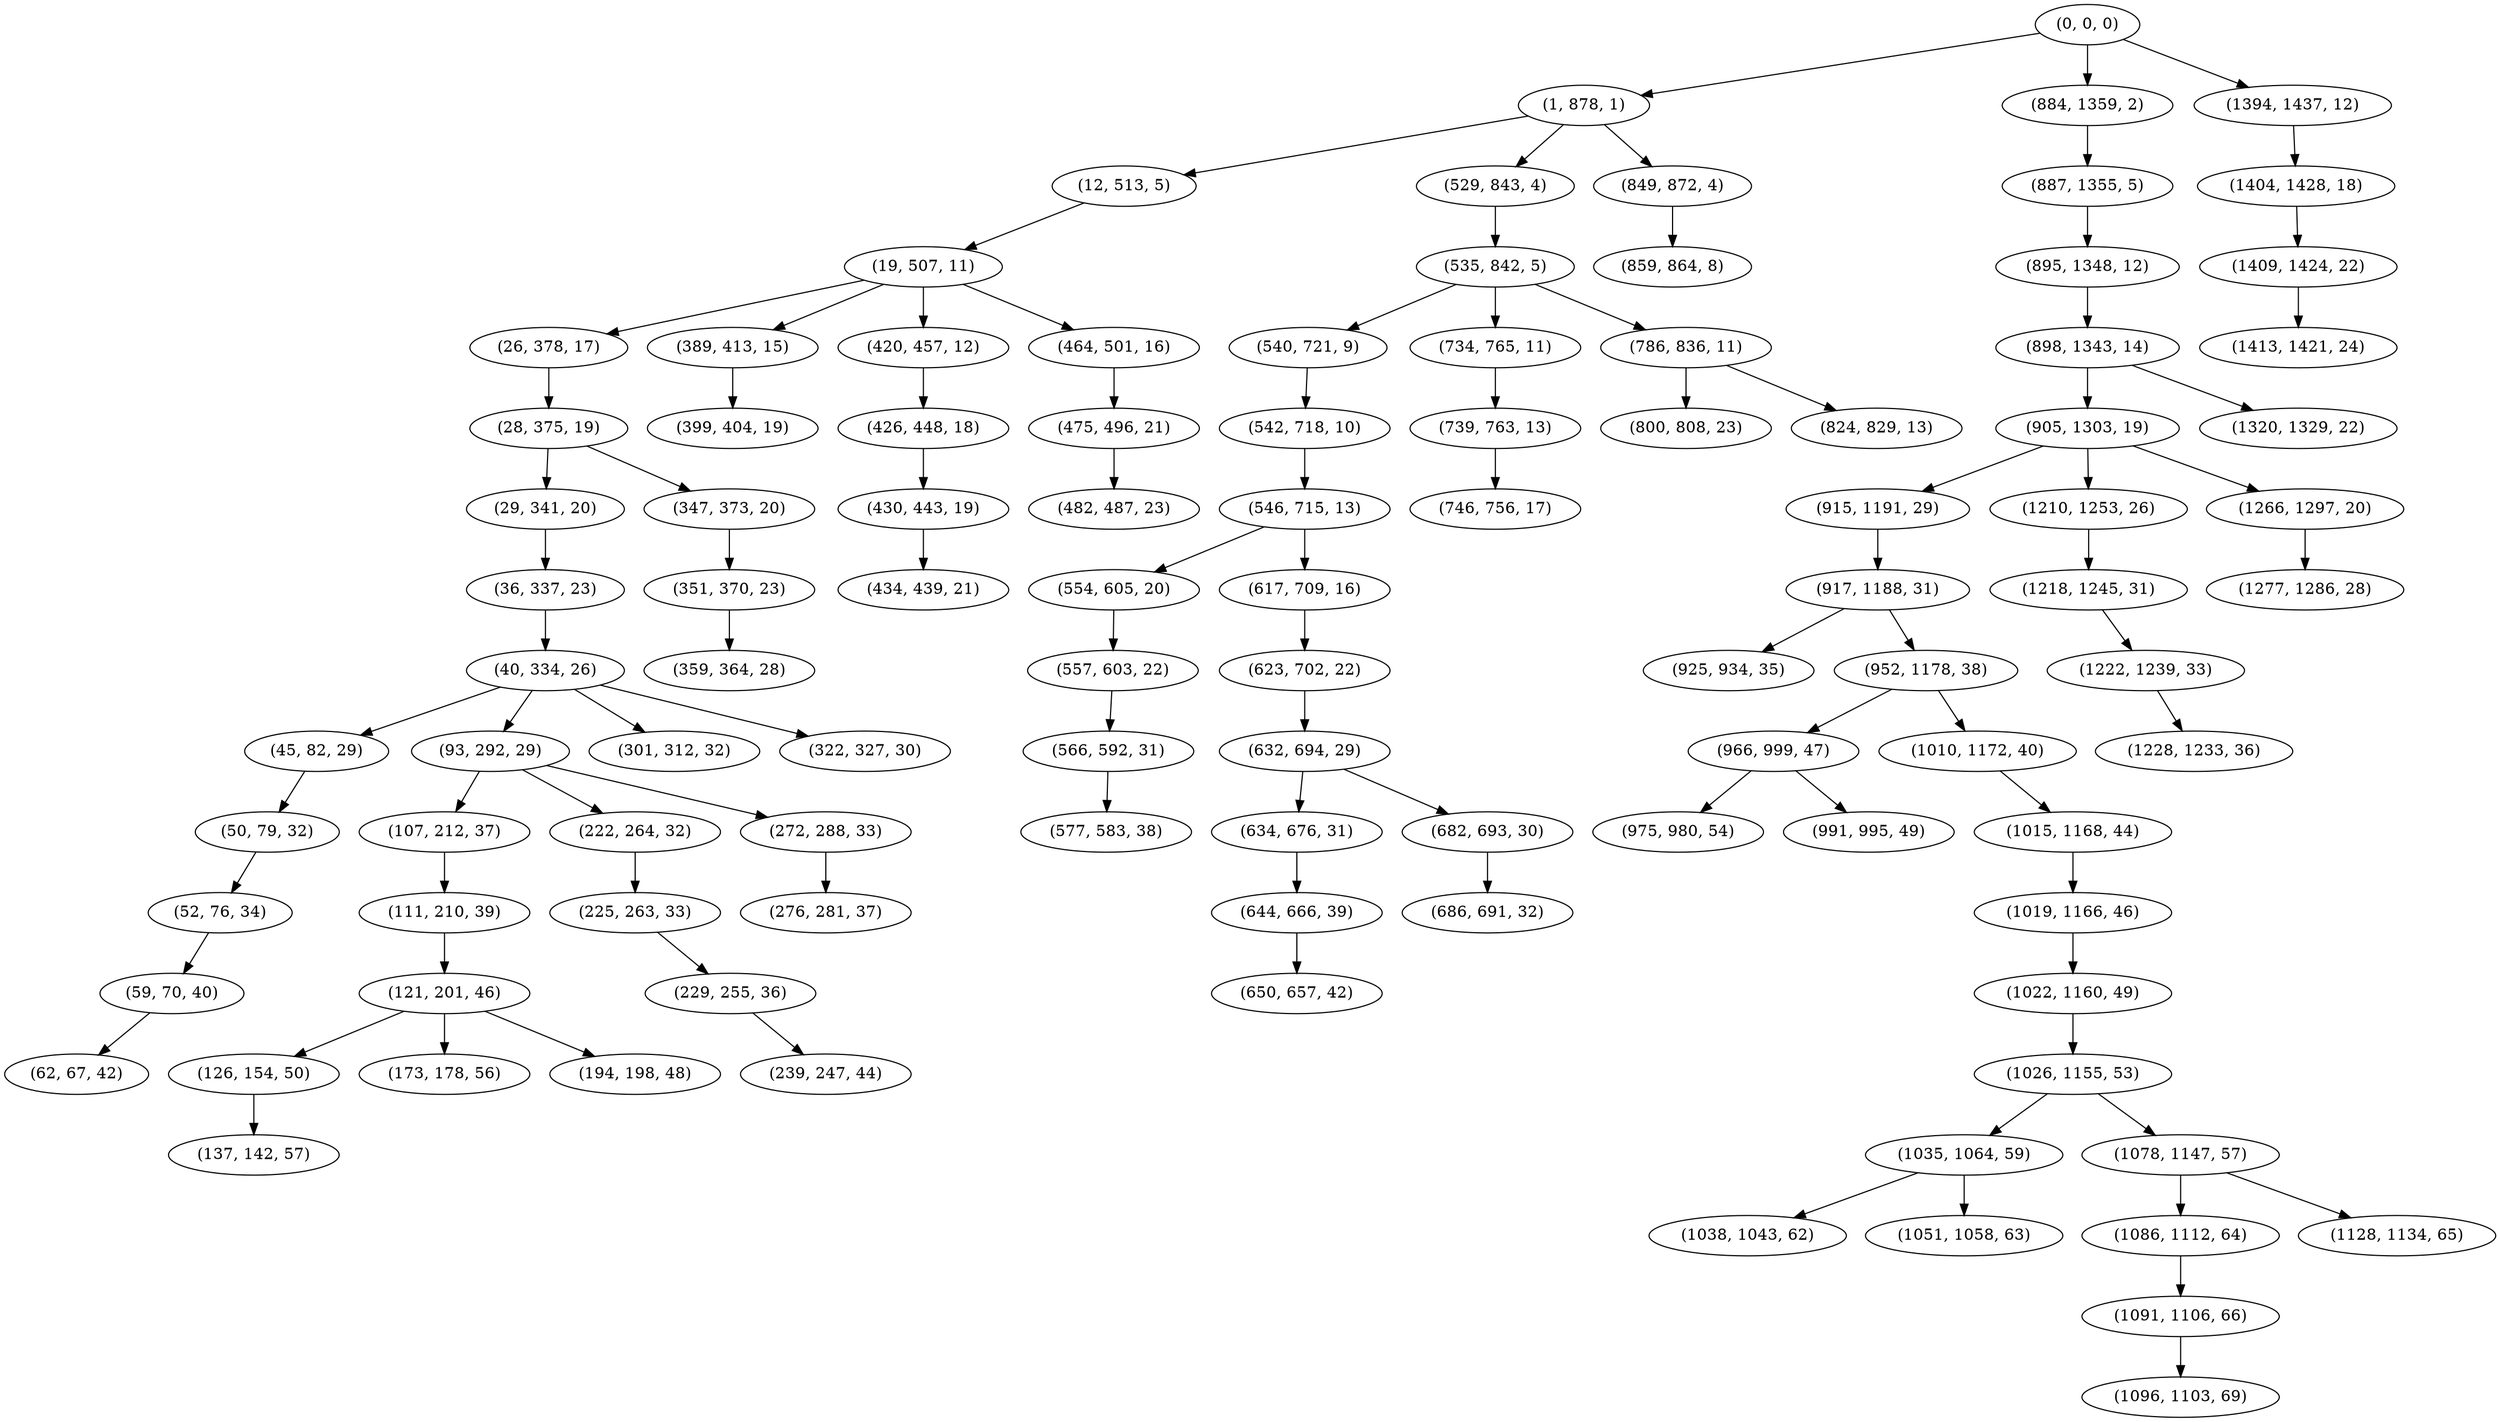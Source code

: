 digraph tree {
    "(0, 0, 0)";
    "(1, 878, 1)";
    "(12, 513, 5)";
    "(19, 507, 11)";
    "(26, 378, 17)";
    "(28, 375, 19)";
    "(29, 341, 20)";
    "(36, 337, 23)";
    "(40, 334, 26)";
    "(45, 82, 29)";
    "(50, 79, 32)";
    "(52, 76, 34)";
    "(59, 70, 40)";
    "(62, 67, 42)";
    "(93, 292, 29)";
    "(107, 212, 37)";
    "(111, 210, 39)";
    "(121, 201, 46)";
    "(126, 154, 50)";
    "(137, 142, 57)";
    "(173, 178, 56)";
    "(194, 198, 48)";
    "(222, 264, 32)";
    "(225, 263, 33)";
    "(229, 255, 36)";
    "(239, 247, 44)";
    "(272, 288, 33)";
    "(276, 281, 37)";
    "(301, 312, 32)";
    "(322, 327, 30)";
    "(347, 373, 20)";
    "(351, 370, 23)";
    "(359, 364, 28)";
    "(389, 413, 15)";
    "(399, 404, 19)";
    "(420, 457, 12)";
    "(426, 448, 18)";
    "(430, 443, 19)";
    "(434, 439, 21)";
    "(464, 501, 16)";
    "(475, 496, 21)";
    "(482, 487, 23)";
    "(529, 843, 4)";
    "(535, 842, 5)";
    "(540, 721, 9)";
    "(542, 718, 10)";
    "(546, 715, 13)";
    "(554, 605, 20)";
    "(557, 603, 22)";
    "(566, 592, 31)";
    "(577, 583, 38)";
    "(617, 709, 16)";
    "(623, 702, 22)";
    "(632, 694, 29)";
    "(634, 676, 31)";
    "(644, 666, 39)";
    "(650, 657, 42)";
    "(682, 693, 30)";
    "(686, 691, 32)";
    "(734, 765, 11)";
    "(739, 763, 13)";
    "(746, 756, 17)";
    "(786, 836, 11)";
    "(800, 808, 23)";
    "(824, 829, 13)";
    "(849, 872, 4)";
    "(859, 864, 8)";
    "(884, 1359, 2)";
    "(887, 1355, 5)";
    "(895, 1348, 12)";
    "(898, 1343, 14)";
    "(905, 1303, 19)";
    "(915, 1191, 29)";
    "(917, 1188, 31)";
    "(925, 934, 35)";
    "(952, 1178, 38)";
    "(966, 999, 47)";
    "(975, 980, 54)";
    "(991, 995, 49)";
    "(1010, 1172, 40)";
    "(1015, 1168, 44)";
    "(1019, 1166, 46)";
    "(1022, 1160, 49)";
    "(1026, 1155, 53)";
    "(1035, 1064, 59)";
    "(1038, 1043, 62)";
    "(1051, 1058, 63)";
    "(1078, 1147, 57)";
    "(1086, 1112, 64)";
    "(1091, 1106, 66)";
    "(1096, 1103, 69)";
    "(1128, 1134, 65)";
    "(1210, 1253, 26)";
    "(1218, 1245, 31)";
    "(1222, 1239, 33)";
    "(1228, 1233, 36)";
    "(1266, 1297, 20)";
    "(1277, 1286, 28)";
    "(1320, 1329, 22)";
    "(1394, 1437, 12)";
    "(1404, 1428, 18)";
    "(1409, 1424, 22)";
    "(1413, 1421, 24)";
    "(0, 0, 0)" -> "(1, 878, 1)";
    "(0, 0, 0)" -> "(884, 1359, 2)";
    "(0, 0, 0)" -> "(1394, 1437, 12)";
    "(1, 878, 1)" -> "(12, 513, 5)";
    "(1, 878, 1)" -> "(529, 843, 4)";
    "(1, 878, 1)" -> "(849, 872, 4)";
    "(12, 513, 5)" -> "(19, 507, 11)";
    "(19, 507, 11)" -> "(26, 378, 17)";
    "(19, 507, 11)" -> "(389, 413, 15)";
    "(19, 507, 11)" -> "(420, 457, 12)";
    "(19, 507, 11)" -> "(464, 501, 16)";
    "(26, 378, 17)" -> "(28, 375, 19)";
    "(28, 375, 19)" -> "(29, 341, 20)";
    "(28, 375, 19)" -> "(347, 373, 20)";
    "(29, 341, 20)" -> "(36, 337, 23)";
    "(36, 337, 23)" -> "(40, 334, 26)";
    "(40, 334, 26)" -> "(45, 82, 29)";
    "(40, 334, 26)" -> "(93, 292, 29)";
    "(40, 334, 26)" -> "(301, 312, 32)";
    "(40, 334, 26)" -> "(322, 327, 30)";
    "(45, 82, 29)" -> "(50, 79, 32)";
    "(50, 79, 32)" -> "(52, 76, 34)";
    "(52, 76, 34)" -> "(59, 70, 40)";
    "(59, 70, 40)" -> "(62, 67, 42)";
    "(93, 292, 29)" -> "(107, 212, 37)";
    "(93, 292, 29)" -> "(222, 264, 32)";
    "(93, 292, 29)" -> "(272, 288, 33)";
    "(107, 212, 37)" -> "(111, 210, 39)";
    "(111, 210, 39)" -> "(121, 201, 46)";
    "(121, 201, 46)" -> "(126, 154, 50)";
    "(121, 201, 46)" -> "(173, 178, 56)";
    "(121, 201, 46)" -> "(194, 198, 48)";
    "(126, 154, 50)" -> "(137, 142, 57)";
    "(222, 264, 32)" -> "(225, 263, 33)";
    "(225, 263, 33)" -> "(229, 255, 36)";
    "(229, 255, 36)" -> "(239, 247, 44)";
    "(272, 288, 33)" -> "(276, 281, 37)";
    "(347, 373, 20)" -> "(351, 370, 23)";
    "(351, 370, 23)" -> "(359, 364, 28)";
    "(389, 413, 15)" -> "(399, 404, 19)";
    "(420, 457, 12)" -> "(426, 448, 18)";
    "(426, 448, 18)" -> "(430, 443, 19)";
    "(430, 443, 19)" -> "(434, 439, 21)";
    "(464, 501, 16)" -> "(475, 496, 21)";
    "(475, 496, 21)" -> "(482, 487, 23)";
    "(529, 843, 4)" -> "(535, 842, 5)";
    "(535, 842, 5)" -> "(540, 721, 9)";
    "(535, 842, 5)" -> "(734, 765, 11)";
    "(535, 842, 5)" -> "(786, 836, 11)";
    "(540, 721, 9)" -> "(542, 718, 10)";
    "(542, 718, 10)" -> "(546, 715, 13)";
    "(546, 715, 13)" -> "(554, 605, 20)";
    "(546, 715, 13)" -> "(617, 709, 16)";
    "(554, 605, 20)" -> "(557, 603, 22)";
    "(557, 603, 22)" -> "(566, 592, 31)";
    "(566, 592, 31)" -> "(577, 583, 38)";
    "(617, 709, 16)" -> "(623, 702, 22)";
    "(623, 702, 22)" -> "(632, 694, 29)";
    "(632, 694, 29)" -> "(634, 676, 31)";
    "(632, 694, 29)" -> "(682, 693, 30)";
    "(634, 676, 31)" -> "(644, 666, 39)";
    "(644, 666, 39)" -> "(650, 657, 42)";
    "(682, 693, 30)" -> "(686, 691, 32)";
    "(734, 765, 11)" -> "(739, 763, 13)";
    "(739, 763, 13)" -> "(746, 756, 17)";
    "(786, 836, 11)" -> "(800, 808, 23)";
    "(786, 836, 11)" -> "(824, 829, 13)";
    "(849, 872, 4)" -> "(859, 864, 8)";
    "(884, 1359, 2)" -> "(887, 1355, 5)";
    "(887, 1355, 5)" -> "(895, 1348, 12)";
    "(895, 1348, 12)" -> "(898, 1343, 14)";
    "(898, 1343, 14)" -> "(905, 1303, 19)";
    "(898, 1343, 14)" -> "(1320, 1329, 22)";
    "(905, 1303, 19)" -> "(915, 1191, 29)";
    "(905, 1303, 19)" -> "(1210, 1253, 26)";
    "(905, 1303, 19)" -> "(1266, 1297, 20)";
    "(915, 1191, 29)" -> "(917, 1188, 31)";
    "(917, 1188, 31)" -> "(925, 934, 35)";
    "(917, 1188, 31)" -> "(952, 1178, 38)";
    "(952, 1178, 38)" -> "(966, 999, 47)";
    "(952, 1178, 38)" -> "(1010, 1172, 40)";
    "(966, 999, 47)" -> "(975, 980, 54)";
    "(966, 999, 47)" -> "(991, 995, 49)";
    "(1010, 1172, 40)" -> "(1015, 1168, 44)";
    "(1015, 1168, 44)" -> "(1019, 1166, 46)";
    "(1019, 1166, 46)" -> "(1022, 1160, 49)";
    "(1022, 1160, 49)" -> "(1026, 1155, 53)";
    "(1026, 1155, 53)" -> "(1035, 1064, 59)";
    "(1026, 1155, 53)" -> "(1078, 1147, 57)";
    "(1035, 1064, 59)" -> "(1038, 1043, 62)";
    "(1035, 1064, 59)" -> "(1051, 1058, 63)";
    "(1078, 1147, 57)" -> "(1086, 1112, 64)";
    "(1078, 1147, 57)" -> "(1128, 1134, 65)";
    "(1086, 1112, 64)" -> "(1091, 1106, 66)";
    "(1091, 1106, 66)" -> "(1096, 1103, 69)";
    "(1210, 1253, 26)" -> "(1218, 1245, 31)";
    "(1218, 1245, 31)" -> "(1222, 1239, 33)";
    "(1222, 1239, 33)" -> "(1228, 1233, 36)";
    "(1266, 1297, 20)" -> "(1277, 1286, 28)";
    "(1394, 1437, 12)" -> "(1404, 1428, 18)";
    "(1404, 1428, 18)" -> "(1409, 1424, 22)";
    "(1409, 1424, 22)" -> "(1413, 1421, 24)";
}
